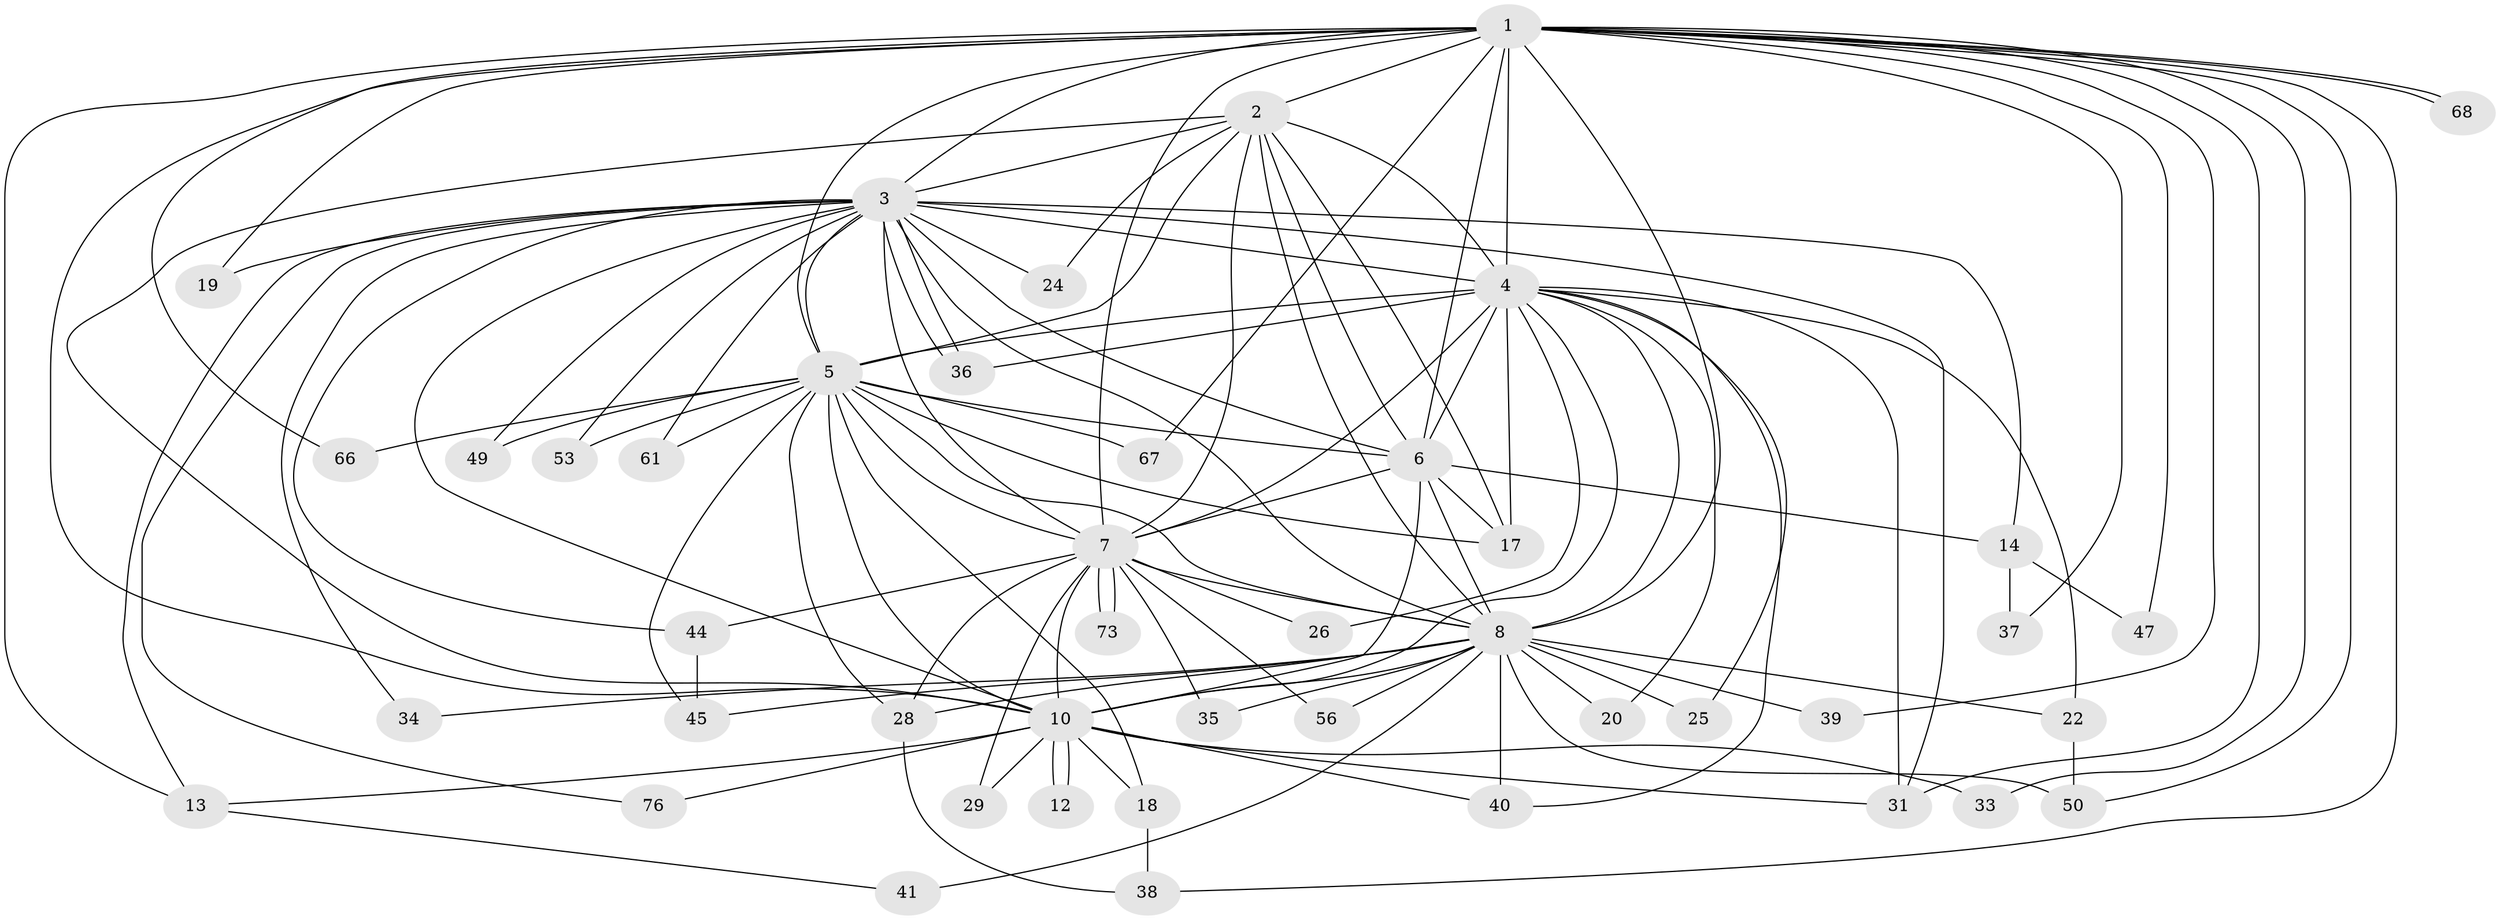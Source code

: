 // original degree distribution, {22: 0.013157894736842105, 11: 0.013157894736842105, 23: 0.02631578947368421, 20: 0.02631578947368421, 14: 0.013157894736842105, 27: 0.013157894736842105, 13: 0.013157894736842105, 19: 0.013157894736842105, 4: 0.09210526315789473, 2: 0.5657894736842105, 3: 0.21052631578947367}
// Generated by graph-tools (version 1.1) at 2025/17/03/04/25 18:17:21]
// undirected, 45 vertices, 119 edges
graph export_dot {
graph [start="1"]
  node [color=gray90,style=filled];
  1;
  2 [super="+23"];
  3;
  4 [super="+11"];
  5 [super="+43"];
  6 [super="+27+16+55+21+9+30"];
  7;
  8 [super="+32"];
  10;
  12;
  13 [super="+15"];
  14;
  17 [super="+54"];
  18;
  19;
  20;
  22;
  24;
  25;
  26;
  28 [super="+70"];
  29;
  31 [super="+42"];
  33 [super="+57"];
  34;
  35;
  36 [super="+69"];
  37;
  38;
  39;
  40 [super="+51"];
  41;
  44;
  45 [super="+72"];
  47;
  49;
  50 [super="+59"];
  53;
  56;
  61;
  66;
  67;
  68;
  73;
  76;
  1 -- 2;
  1 -- 3;
  1 -- 4;
  1 -- 5;
  1 -- 6 [weight=2];
  1 -- 7;
  1 -- 8;
  1 -- 10;
  1 -- 19;
  1 -- 33;
  1 -- 37;
  1 -- 38;
  1 -- 39;
  1 -- 47;
  1 -- 50;
  1 -- 66;
  1 -- 67;
  1 -- 68;
  1 -- 68;
  1 -- 13;
  1 -- 31;
  2 -- 3;
  2 -- 4;
  2 -- 5;
  2 -- 6 [weight=2];
  2 -- 7;
  2 -- 8 [weight=2];
  2 -- 10;
  2 -- 24;
  2 -- 17;
  3 -- 4;
  3 -- 5;
  3 -- 6 [weight=2];
  3 -- 7;
  3 -- 8;
  3 -- 10;
  3 -- 13;
  3 -- 14;
  3 -- 19;
  3 -- 24;
  3 -- 31 [weight=2];
  3 -- 34;
  3 -- 36;
  3 -- 36;
  3 -- 44;
  3 -- 49;
  3 -- 53;
  3 -- 61;
  3 -- 76;
  4 -- 5 [weight=2];
  4 -- 6 [weight=7];
  4 -- 7 [weight=2];
  4 -- 8 [weight=2];
  4 -- 10;
  4 -- 17;
  4 -- 20;
  4 -- 22;
  4 -- 25;
  4 -- 26;
  4 -- 31;
  4 -- 40;
  4 -- 36;
  5 -- 6 [weight=3];
  5 -- 7;
  5 -- 8;
  5 -- 10;
  5 -- 17;
  5 -- 18;
  5 -- 28;
  5 -- 45;
  5 -- 49;
  5 -- 53;
  5 -- 61;
  5 -- 66;
  5 -- 67;
  6 -- 7 [weight=4];
  6 -- 8 [weight=4];
  6 -- 10 [weight=2];
  6 -- 14;
  6 -- 17;
  7 -- 8;
  7 -- 10;
  7 -- 26;
  7 -- 28;
  7 -- 29;
  7 -- 35;
  7 -- 44;
  7 -- 56;
  7 -- 73;
  7 -- 73;
  8 -- 10;
  8 -- 20;
  8 -- 22;
  8 -- 25;
  8 -- 34;
  8 -- 35;
  8 -- 39;
  8 -- 40 [weight=3];
  8 -- 41;
  8 -- 50;
  8 -- 56;
  8 -- 45;
  8 -- 28;
  10 -- 12;
  10 -- 12;
  10 -- 13;
  10 -- 18;
  10 -- 29;
  10 -- 33 [weight=2];
  10 -- 76;
  10 -- 40;
  10 -- 31;
  13 -- 41;
  14 -- 37;
  14 -- 47;
  18 -- 38;
  22 -- 50;
  28 -- 38;
  44 -- 45;
}
